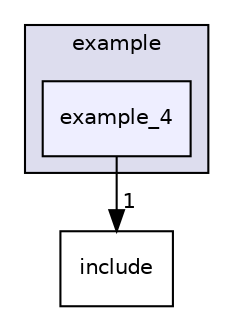 digraph "example/example_4" {
  compound=true
  node [ fontsize="10", fontname="Helvetica"];
  edge [ labelfontsize="10", labelfontname="Helvetica"];
  subgraph clusterdir_cfafba98a580ce4b62f8a6fa96d7cbb0 {
    graph [ bgcolor="#ddddee", pencolor="black", label="example" fontname="Helvetica", fontsize="10", URL="dir_cfafba98a580ce4b62f8a6fa96d7cbb0.html"]
  dir_007c70a0b61a01aea1db1f5ec6c4ec28 [shape=box, label="example_4", style="filled", fillcolor="#eeeeff", pencolor="black", URL="dir_007c70a0b61a01aea1db1f5ec6c4ec28.html"];
  }
  dir_d44c64559bbebec7f509842c48db8b23 [shape=box label="include" URL="dir_d44c64559bbebec7f509842c48db8b23.html"];
  dir_007c70a0b61a01aea1db1f5ec6c4ec28->dir_d44c64559bbebec7f509842c48db8b23 [headlabel="1", labeldistance=1.5 headhref="dir_000004_000008.html"];
}
